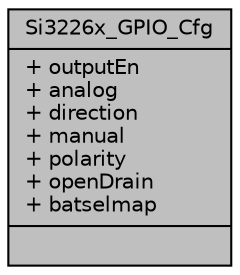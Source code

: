 digraph "Si3226x_GPIO_Cfg"
{
  edge [fontname="Helvetica",fontsize="10",labelfontname="Helvetica",labelfontsize="10"];
  node [fontname="Helvetica",fontsize="10",shape=record];
  Node1 [label="{Si3226x_GPIO_Cfg\n|+ outputEn\l+ analog\l+ direction\l+ manual\l+ polarity\l+ openDrain\l+ batselmap\l|}",height=0.2,width=0.4,color="black", fillcolor="grey75", style="filled", fontcolor="black"];
}
